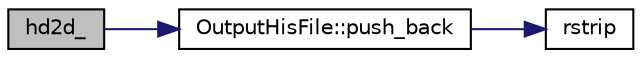 digraph "hd2d_"
{
  edge [fontname="Helvetica",fontsize="10",labelfontname="Helvetica",labelfontsize="10"];
  node [fontname="Helvetica",fontsize="10",shape=record];
  rankdir="LR";
  Node1 [label="hd2d_",height=0.2,width=0.4,color="black", fillcolor="grey75", style="filled", fontcolor="black"];
  Node1 -> Node2 [color="midnightblue",fontsize="10",style="solid",fontname="Helvetica"];
  Node2 [label="OutputHisFile::push_back",height=0.2,width=0.4,color="black", fillcolor="white", style="filled",URL="$d9/d7d/class_output_his_file.html#a0143354479c1829ba54470ed41528043"];
  Node2 -> Node3 [color="midnightblue",fontsize="10",style="solid",fontname="Helvetica"];
  Node3 [label="rstrip",height=0.2,width=0.4,color="black", fillcolor="white", style="filled",URL="$d7/de4/_his_file_8cpp.html#a2befc6754c5fa744d00b1feb8f8e2f07",tooltip="Strip trailing whitespace from a c-string. "];
}
